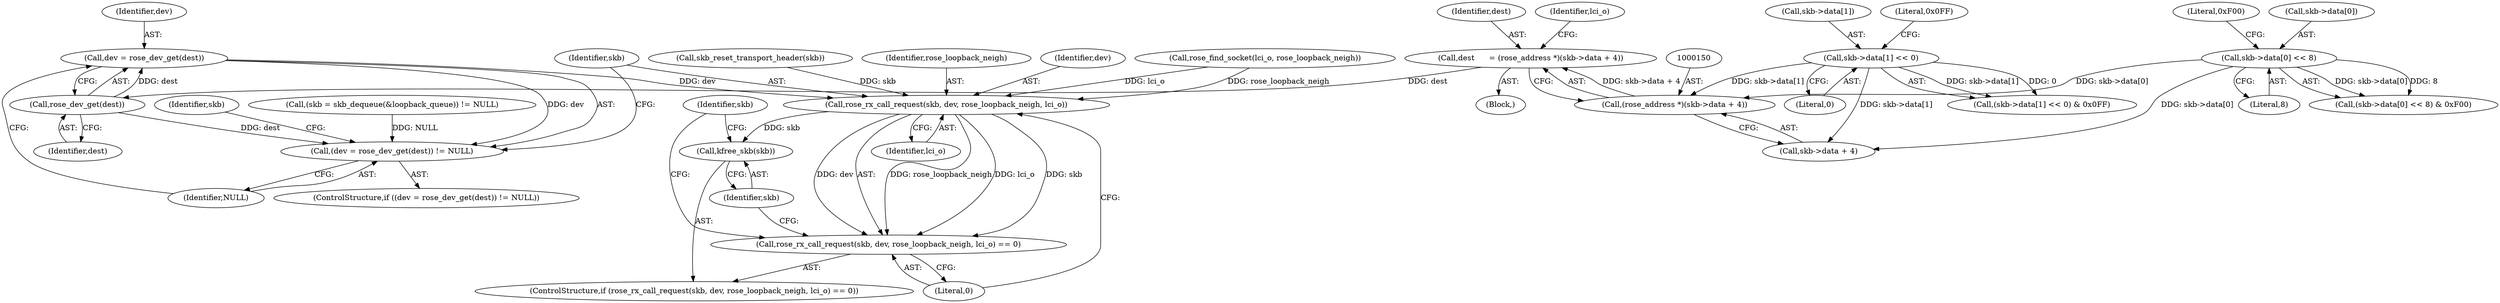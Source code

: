 digraph "0_linux_e0bccd315db0c2f919e7fcf9cb60db21d9986f52_0@pointer" {
"1000189" [label="(Call,dev = rose_dev_get(dest))"];
"1000191" [label="(Call,rose_dev_get(dest))"];
"1000147" [label="(Call,dest      = (rose_address *)(skb->data + 4))"];
"1000149" [label="(Call,(rose_address *)(skb->data + 4))"];
"1000132" [label="(Call,skb->data[1] << 0)"];
"1000123" [label="(Call,skb->data[0] << 8)"];
"1000188" [label="(Call,(dev = rose_dev_get(dest)) != NULL)"];
"1000197" [label="(Call,rose_rx_call_request(skb, dev, rose_loopback_neigh, lci_o))"];
"1000196" [label="(Call,rose_rx_call_request(skb, dev, rose_loopback_neigh, lci_o) == 0)"];
"1000203" [label="(Call,kfree_skb(skb))"];
"1000204" [label="(Identifier,skb)"];
"1000124" [label="(Call,skb->data[0])"];
"1000149" [label="(Call,(rose_address *)(skb->data + 4))"];
"1000151" [label="(Call,skb->data + 4)"];
"1000201" [label="(Identifier,lci_o)"];
"1000147" [label="(Call,dest      = (rose_address *)(skb->data + 4))"];
"1000193" [label="(Identifier,NULL)"];
"1000202" [label="(Literal,0)"];
"1000167" [label="(Call,rose_find_socket(lci_o, rose_loopback_neigh))"];
"1000198" [label="(Identifier,skb)"];
"1000129" [label="(Literal,8)"];
"1000208" [label="(Identifier,skb)"];
"1000122" [label="(Call,(skb->data[0] << 8) & 0xF00)"];
"1000197" [label="(Call,rose_rx_call_request(skb, dev, rose_loopback_neigh, lci_o))"];
"1000189" [label="(Call,dev = rose_dev_get(dest))"];
"1000118" [label="(Block,)"];
"1000192" [label="(Identifier,dest)"];
"1000195" [label="(ControlStructure,if (rose_rx_call_request(skb, dev, rose_loopback_neigh, lci_o) == 0))"];
"1000157" [label="(Identifier,lci_o)"];
"1000139" [label="(Literal,0x0FF)"];
"1000163" [label="(Call,skb_reset_transport_header(skb))"];
"1000190" [label="(Identifier,dev)"];
"1000131" [label="(Call,(skb->data[1] << 0) & 0x0FF)"];
"1000191" [label="(Call,rose_dev_get(dest))"];
"1000132" [label="(Call,skb->data[1] << 0)"];
"1000188" [label="(Call,(dev = rose_dev_get(dest)) != NULL)"];
"1000187" [label="(ControlStructure,if ((dev = rose_dev_get(dest)) != NULL))"];
"1000148" [label="(Identifier,dest)"];
"1000200" [label="(Identifier,rose_loopback_neigh)"];
"1000123" [label="(Call,skb->data[0] << 8)"];
"1000133" [label="(Call,skb->data[1])"];
"1000138" [label="(Literal,0)"];
"1000199" [label="(Identifier,dev)"];
"1000111" [label="(Call,(skb = skb_dequeue(&loopback_queue)) != NULL)"];
"1000113" [label="(Identifier,skb)"];
"1000203" [label="(Call,kfree_skb(skb))"];
"1000196" [label="(Call,rose_rx_call_request(skb, dev, rose_loopback_neigh, lci_o) == 0)"];
"1000130" [label="(Literal,0xF00)"];
"1000189" -> "1000188"  [label="AST: "];
"1000189" -> "1000191"  [label="CFG: "];
"1000190" -> "1000189"  [label="AST: "];
"1000191" -> "1000189"  [label="AST: "];
"1000193" -> "1000189"  [label="CFG: "];
"1000189" -> "1000188"  [label="DDG: dev"];
"1000191" -> "1000189"  [label="DDG: dest"];
"1000189" -> "1000197"  [label="DDG: dev"];
"1000191" -> "1000192"  [label="CFG: "];
"1000192" -> "1000191"  [label="AST: "];
"1000191" -> "1000188"  [label="DDG: dest"];
"1000147" -> "1000191"  [label="DDG: dest"];
"1000147" -> "1000118"  [label="AST: "];
"1000147" -> "1000149"  [label="CFG: "];
"1000148" -> "1000147"  [label="AST: "];
"1000149" -> "1000147"  [label="AST: "];
"1000157" -> "1000147"  [label="CFG: "];
"1000149" -> "1000147"  [label="DDG: skb->data + 4"];
"1000149" -> "1000151"  [label="CFG: "];
"1000150" -> "1000149"  [label="AST: "];
"1000151" -> "1000149"  [label="AST: "];
"1000132" -> "1000149"  [label="DDG: skb->data[1]"];
"1000123" -> "1000149"  [label="DDG: skb->data[0]"];
"1000132" -> "1000131"  [label="AST: "];
"1000132" -> "1000138"  [label="CFG: "];
"1000133" -> "1000132"  [label="AST: "];
"1000138" -> "1000132"  [label="AST: "];
"1000139" -> "1000132"  [label="CFG: "];
"1000132" -> "1000131"  [label="DDG: skb->data[1]"];
"1000132" -> "1000131"  [label="DDG: 0"];
"1000132" -> "1000151"  [label="DDG: skb->data[1]"];
"1000123" -> "1000122"  [label="AST: "];
"1000123" -> "1000129"  [label="CFG: "];
"1000124" -> "1000123"  [label="AST: "];
"1000129" -> "1000123"  [label="AST: "];
"1000130" -> "1000123"  [label="CFG: "];
"1000123" -> "1000122"  [label="DDG: skb->data[0]"];
"1000123" -> "1000122"  [label="DDG: 8"];
"1000123" -> "1000151"  [label="DDG: skb->data[0]"];
"1000188" -> "1000187"  [label="AST: "];
"1000188" -> "1000193"  [label="CFG: "];
"1000193" -> "1000188"  [label="AST: "];
"1000198" -> "1000188"  [label="CFG: "];
"1000208" -> "1000188"  [label="CFG: "];
"1000111" -> "1000188"  [label="DDG: NULL"];
"1000197" -> "1000196"  [label="AST: "];
"1000197" -> "1000201"  [label="CFG: "];
"1000198" -> "1000197"  [label="AST: "];
"1000199" -> "1000197"  [label="AST: "];
"1000200" -> "1000197"  [label="AST: "];
"1000201" -> "1000197"  [label="AST: "];
"1000202" -> "1000197"  [label="CFG: "];
"1000197" -> "1000196"  [label="DDG: skb"];
"1000197" -> "1000196"  [label="DDG: dev"];
"1000197" -> "1000196"  [label="DDG: rose_loopback_neigh"];
"1000197" -> "1000196"  [label="DDG: lci_o"];
"1000163" -> "1000197"  [label="DDG: skb"];
"1000167" -> "1000197"  [label="DDG: rose_loopback_neigh"];
"1000167" -> "1000197"  [label="DDG: lci_o"];
"1000197" -> "1000203"  [label="DDG: skb"];
"1000196" -> "1000195"  [label="AST: "];
"1000196" -> "1000202"  [label="CFG: "];
"1000202" -> "1000196"  [label="AST: "];
"1000113" -> "1000196"  [label="CFG: "];
"1000204" -> "1000196"  [label="CFG: "];
"1000203" -> "1000195"  [label="AST: "];
"1000203" -> "1000204"  [label="CFG: "];
"1000204" -> "1000203"  [label="AST: "];
"1000113" -> "1000203"  [label="CFG: "];
}
